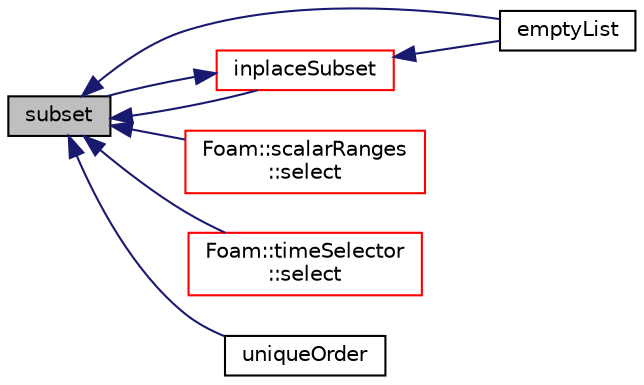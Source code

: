 digraph "subset"
{
  bgcolor="transparent";
  edge [fontname="Helvetica",fontsize="10",labelfontname="Helvetica",labelfontsize="10"];
  node [fontname="Helvetica",fontsize="10",shape=record];
  rankdir="LR";
  Node1 [label="subset",height=0.2,width=0.4,color="black", fillcolor="grey75", style="filled", fontcolor="black"];
  Node1 -> Node2 [dir="back",color="midnightblue",fontsize="10",style="solid",fontname="Helvetica"];
  Node2 [label="emptyList",height=0.2,width=0.4,color="black",URL="$a10974.html#aac3dd6ff6f51f3841ba88a3adb29e073",tooltip="Return reference to zero-sized list. Compare to List::null() which returns. "];
  Node1 -> Node3 [dir="back",color="midnightblue",fontsize="10",style="solid",fontname="Helvetica"];
  Node3 [label="inplaceSubset",height=0.2,width=0.4,color="red",URL="$a10974.html#a42646732972db3a8e8af557f0d311f8c",tooltip="Inplace extract elements of List when select is a certain value. "];
  Node3 -> Node2 [dir="back",color="midnightblue",fontsize="10",style="solid",fontname="Helvetica"];
  Node3 -> Node1 [dir="back",color="midnightblue",fontsize="10",style="solid",fontname="Helvetica"];
  Node1 -> Node4 [dir="back",color="midnightblue",fontsize="10",style="solid",fontname="Helvetica"];
  Node4 [label="Foam::scalarRanges\l::select",height=0.2,width=0.4,color="red",URL="$a02305.html#a094a7d28818e4fa34d17560d27535f52",tooltip="Select a list of values that are within the ranges. "];
  Node1 -> Node5 [dir="back",color="midnightblue",fontsize="10",style="solid",fontname="Helvetica"];
  Node5 [label="Foam::timeSelector\l::select",height=0.2,width=0.4,color="red",URL="$a02689.html#af2e57b0f470a9e582c1c8b1b918eca5a",tooltip="Select a list of Time values that are within the ranges. "];
  Node1 -> Node6 [dir="back",color="midnightblue",fontsize="10",style="solid",fontname="Helvetica"];
  Node6 [label="uniqueOrder",height=0.2,width=0.4,color="black",URL="$a10974.html#a8656d7fd299cba3f63699842f4a864b8"];
}
